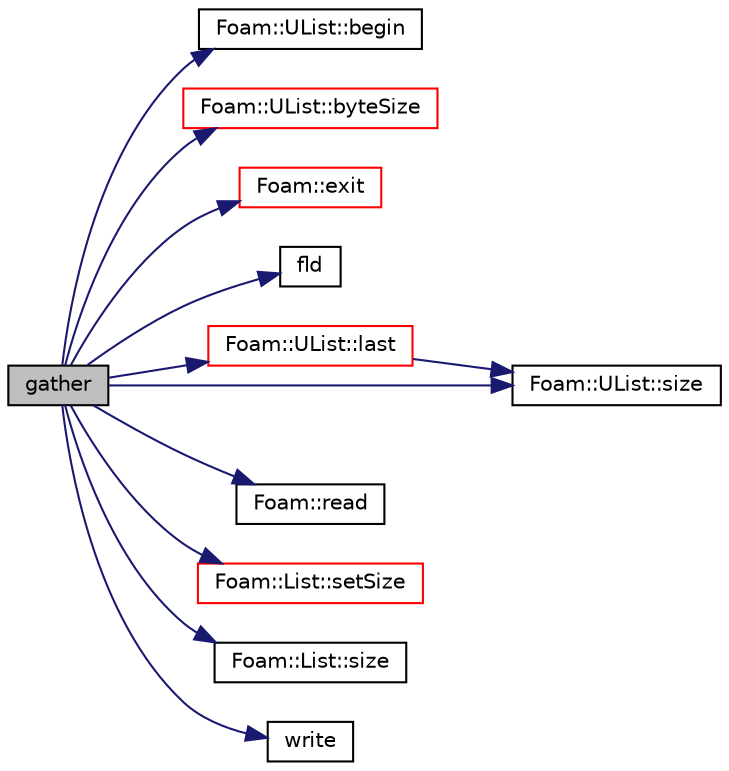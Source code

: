 digraph "gather"
{
  bgcolor="transparent";
  edge [fontname="Helvetica",fontsize="10",labelfontname="Helvetica",labelfontsize="10"];
  node [fontname="Helvetica",fontsize="10",shape=record];
  rankdir="LR";
  Node1 [label="gather",height=0.2,width=0.4,color="black", fillcolor="grey75", style="filled", fontcolor="black"];
  Node1 -> Node2 [color="midnightblue",fontsize="10",style="solid",fontname="Helvetica"];
  Node2 [label="Foam::UList::begin",height=0.2,width=0.4,color="black",URL="$a02845.html#a8a0643ef7f391465066f7f07d45ce934",tooltip="Return an iterator to begin traversing the UList. "];
  Node1 -> Node3 [color="midnightblue",fontsize="10",style="solid",fontname="Helvetica"];
  Node3 [label="Foam::UList::byteSize",height=0.2,width=0.4,color="red",URL="$a02845.html#ad5fcaa12dbc47e1d6ee03dc9b01c8ce6",tooltip="Return the binary size in number of characters of the UList. "];
  Node1 -> Node4 [color="midnightblue",fontsize="10",style="solid",fontname="Helvetica"];
  Node4 [label="Foam::exit",height=0.2,width=0.4,color="red",URL="$a10893.html#a06ca7250d8e89caf05243ec094843642"];
  Node1 -> Node5 [color="midnightblue",fontsize="10",style="solid",fontname="Helvetica"];
  Node5 [label="fld",height=0.2,width=0.4,color="black",URL="$a04421.html#ad4512456f4da706b47fd304150561080"];
  Node1 -> Node6 [color="midnightblue",fontsize="10",style="solid",fontname="Helvetica"];
  Node6 [label="Foam::UList::last",height=0.2,width=0.4,color="red",URL="$a02845.html#aef07c02ea1c27bdb5906043b399e0ff0",tooltip="Return the last element of the list. "];
  Node6 -> Node7 [color="midnightblue",fontsize="10",style="solid",fontname="Helvetica"];
  Node7 [label="Foam::UList::size",height=0.2,width=0.4,color="black",URL="$a02845.html#a723361dc2020160f5492e8fe2d09fa44",tooltip="Return the number of elements in the UList. "];
  Node1 -> Node8 [color="midnightblue",fontsize="10",style="solid",fontname="Helvetica"];
  Node8 [label="Foam::read",height=0.2,width=0.4,color="black",URL="$a10893.html#a18efc6d016047ec7c6d5150d913d8c34"];
  Node1 -> Node9 [color="midnightblue",fontsize="10",style="solid",fontname="Helvetica"];
  Node9 [label="Foam::List::setSize",height=0.2,width=0.4,color="red",URL="$a01395.html#aedb985ffeaf1bdbfeccc2a8730405703",tooltip="Reset size of List. "];
  Node1 -> Node10 [color="midnightblue",fontsize="10",style="solid",fontname="Helvetica"];
  Node10 [label="Foam::List::size",height=0.2,width=0.4,color="black",URL="$a01395.html#a8a5f6fa29bd4b500caf186f60245b384",tooltip="Override size to be inconsistent with allocated storage. "];
  Node1 -> Node7 [color="midnightblue",fontsize="10",style="solid",fontname="Helvetica"];
  Node1 -> Node11 [color="midnightblue",fontsize="10",style="solid",fontname="Helvetica"];
  Node11 [label="write",height=0.2,width=0.4,color="black",URL="$a03055.html#a8f30b3c2179b03a7acf273e9dea43342"];
}
